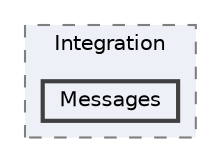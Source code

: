 digraph "Web/Modules/EleWise.ELMA.Documents.Web/Integration/Messages"
{
 // LATEX_PDF_SIZE
  bgcolor="transparent";
  edge [fontname=Helvetica,fontsize=10,labelfontname=Helvetica,labelfontsize=10];
  node [fontname=Helvetica,fontsize=10,shape=box,height=0.2,width=0.4];
  compound=true
  subgraph clusterdir_1f085e6e33e216c632fae5773cbf334f {
    graph [ bgcolor="#edf0f7", pencolor="grey50", label="Integration", fontname=Helvetica,fontsize=10 style="filled,dashed", URL="dir_1f085e6e33e216c632fae5773cbf334f.html",tooltip=""]
  dir_db9679c05575fa9bc04a9f23346f5433 [label="Messages", fillcolor="#edf0f7", color="grey25", style="filled,bold", URL="dir_db9679c05575fa9bc04a9f23346f5433.html",tooltip=""];
  }
}
